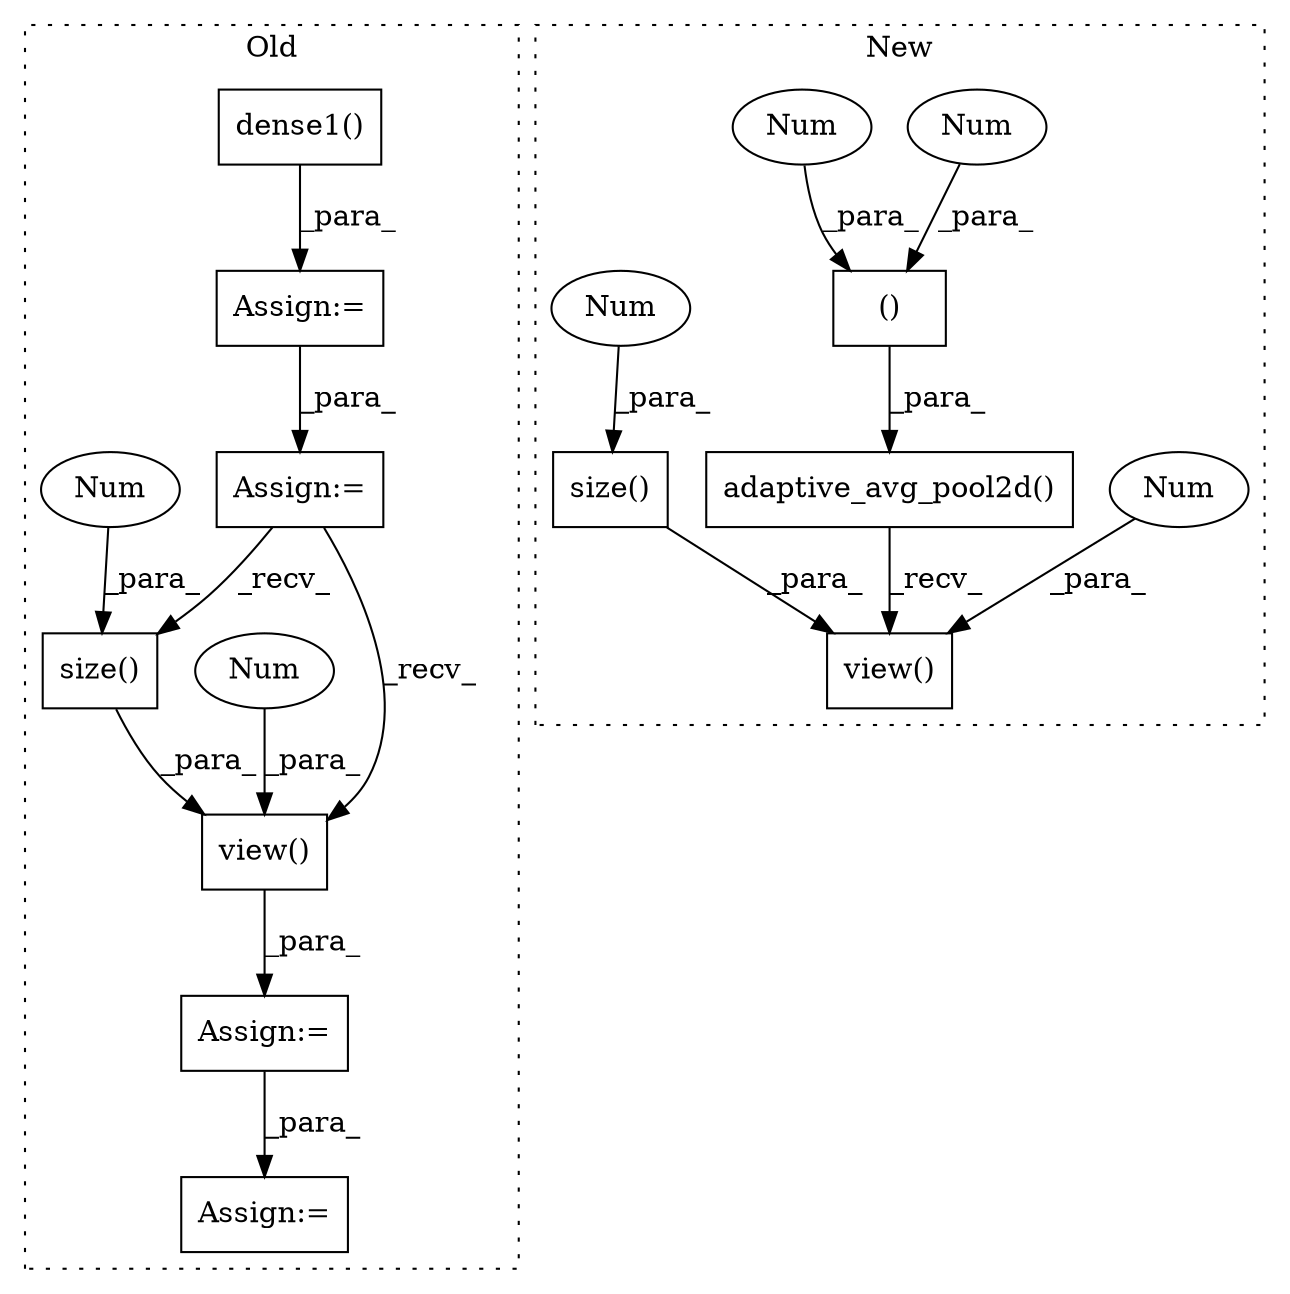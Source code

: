 digraph G {
subgraph cluster0 {
1 [label="dense1()" a="75" s="2826,2839" l="12,1" shape="box"];
3 [label="Assign:=" a="68" s="2958" l="3" shape="box"];
9 [label="view()" a="75" s="3015,3035" l="7,1" shape="box"];
10 [label="Num" a="76" s="3033" l="2" shape="ellipse"];
11 [label="Assign:=" a="68" s="3012" l="3" shape="box"];
12 [label="Assign:=" a="68" s="2931" l="3" shape="box"];
13 [label="size()" a="75" s="3022,3030" l="7,1" shape="box"];
14 [label="Num" a="76" s="3029" l="1" shape="ellipse"];
17 [label="Assign:=" a="68" s="3046" l="3" shape="box"];
label = "Old";
style="dotted";
}
subgraph cluster1 {
2 [label="view()" a="75" s="5304,5364" l="40,1" shape="box"];
4 [label="()" a="54" s="5333" l="3" shape="box"];
5 [label="Num" a="76" s="5332" l="1" shape="ellipse"];
6 [label="Num" a="76" s="5362" l="2" shape="ellipse"];
7 [label="Num" a="76" s="5335" l="1" shape="ellipse"];
8 [label="adaptive_avg_pool2d()" a="75" s="5304,5337" l="22,1" shape="box"];
15 [label="size()" a="75" s="5344,5359" l="14,1" shape="box"];
16 [label="Num" a="76" s="5358" l="1" shape="ellipse"];
label = "New";
style="dotted";
}
1 -> 12 [label="_para_"];
3 -> 13 [label="_recv_"];
3 -> 9 [label="_recv_"];
4 -> 8 [label="_para_"];
5 -> 4 [label="_para_"];
6 -> 2 [label="_para_"];
7 -> 4 [label="_para_"];
8 -> 2 [label="_recv_"];
9 -> 11 [label="_para_"];
10 -> 9 [label="_para_"];
11 -> 17 [label="_para_"];
12 -> 3 [label="_para_"];
13 -> 9 [label="_para_"];
14 -> 13 [label="_para_"];
15 -> 2 [label="_para_"];
16 -> 15 [label="_para_"];
}